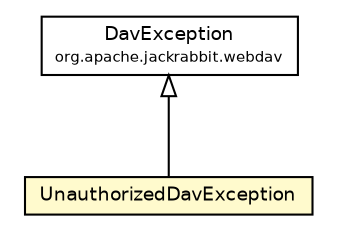 #!/usr/local/bin/dot
#
# Class diagram 
# Generated by UmlGraph version 4.6 (http://www.spinellis.gr/sw/umlgraph)
#

digraph G {
	edge [fontname="Helvetica",fontsize=10,labelfontname="Helvetica",labelfontsize=10];
	node [fontname="Helvetica",fontsize=10,shape=plaintext];
	// org.apache.maven.archiva.webdav.UnauthorizedDavException
	c154408 [label=<<table border="0" cellborder="1" cellspacing="0" cellpadding="2" port="p" bgcolor="lemonChiffon" href="./UnauthorizedDavException.html">
		<tr><td><table border="0" cellspacing="0" cellpadding="1">
			<tr><td> UnauthorizedDavException </td></tr>
		</table></td></tr>
		</table>>, fontname="Helvetica", fontcolor="black", fontsize=9.0];
	//org.apache.maven.archiva.webdav.UnauthorizedDavException extends org.apache.jackrabbit.webdav.DavException
	c154444:p -> c154408:p [dir=back,arrowtail=empty];
	// org.apache.jackrabbit.webdav.DavException
	c154444 [label=<<table border="0" cellborder="1" cellspacing="0" cellpadding="2" port="p" href="http://java.sun.com/j2se/1.4.2/docs/api/org/apache/jackrabbit/webdav/DavException.html">
		<tr><td><table border="0" cellspacing="0" cellpadding="1">
			<tr><td> DavException </td></tr>
			<tr><td><font point-size="7.0"> org.apache.jackrabbit.webdav </font></td></tr>
		</table></td></tr>
		</table>>, fontname="Helvetica", fontcolor="black", fontsize=9.0];
}

